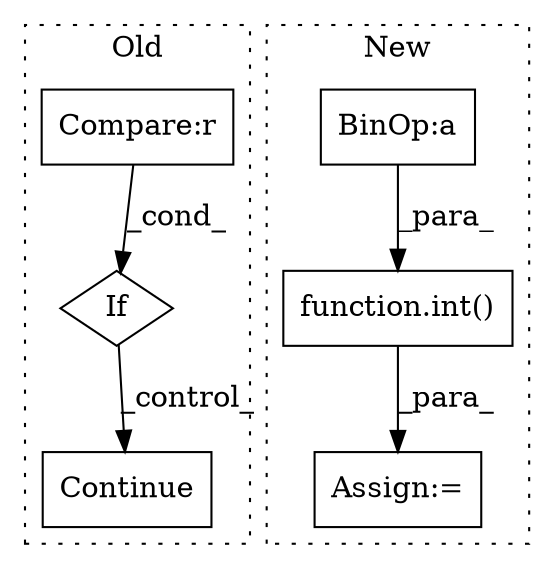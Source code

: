digraph G {
subgraph cluster0 {
1 [label="Continue" a="43" s="4590" l="8" shape="box"];
4 [label="If" a="96" s="4549" l="3" shape="diamond"];
5 [label="Compare:r" a="40" s="4552" l="20" shape="box"];
label = "Old";
style="dotted";
}
subgraph cluster1 {
2 [label="function.int()" a="75" s="3855,3888" l="4,1" shape="box"];
3 [label="Assign:=" a="68" s="4048" l="3" shape="box"];
6 [label="BinOp:a" a="82" s="3869" l="3" shape="box"];
label = "New";
style="dotted";
}
2 -> 3 [label="_para_"];
4 -> 1 [label="_control_"];
5 -> 4 [label="_cond_"];
6 -> 2 [label="_para_"];
}